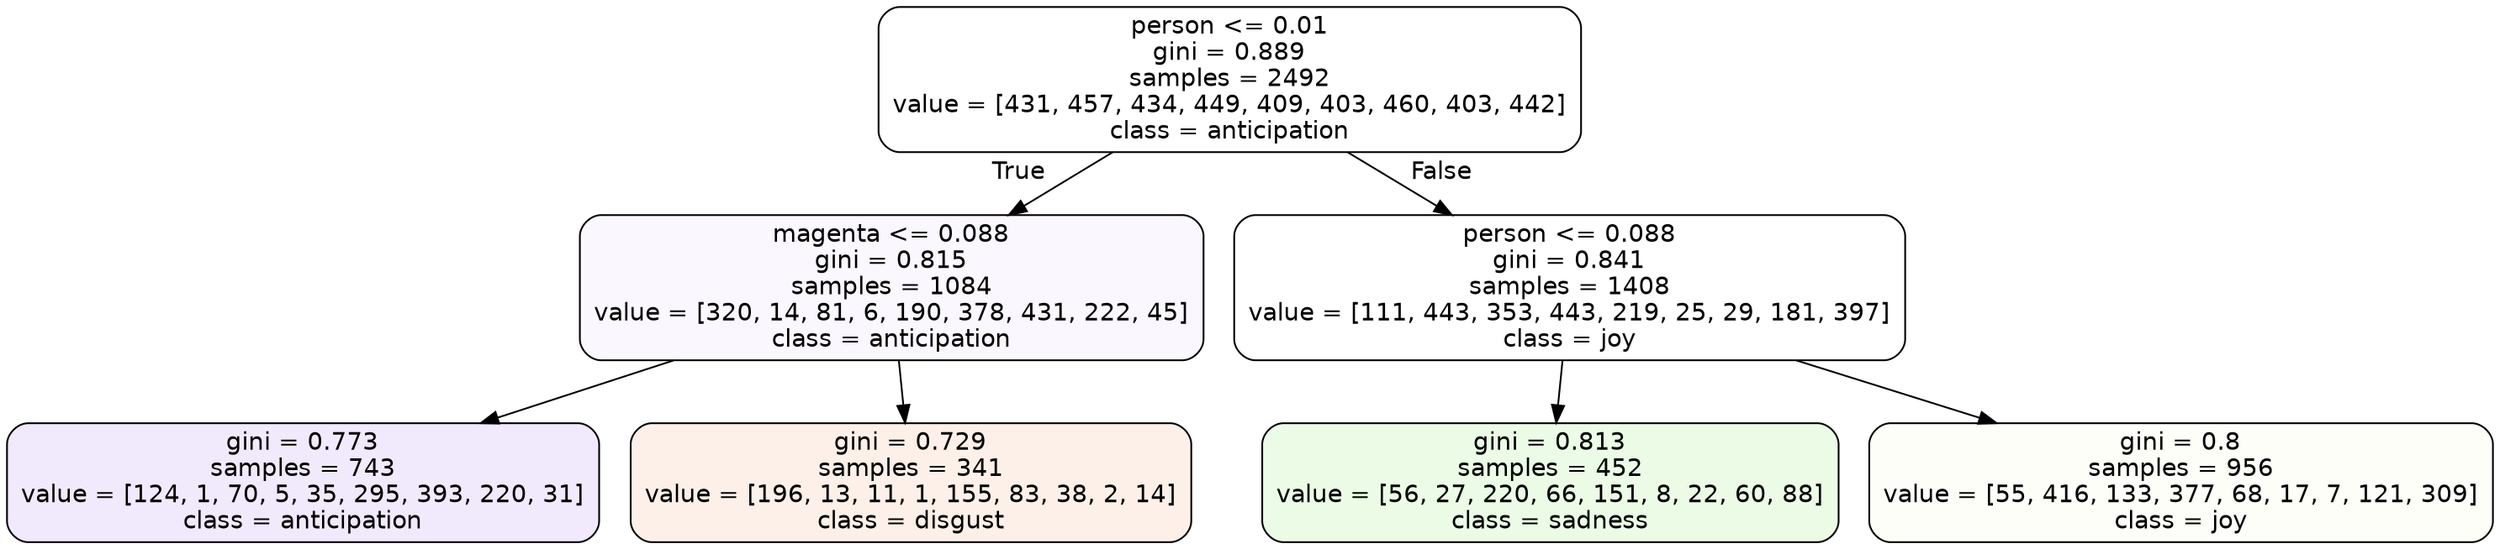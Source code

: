 digraph Tree {
node [shape=box, style="filled, rounded", color="black", fontname=helvetica] ;
edge [fontname=helvetica] ;
0 [label="person <= 0.01\ngini = 0.889\nsamples = 2492\nvalue = [431, 457, 434, 449, 409, 403, 460, 403, 442]\nclass = anticipation", fillcolor="#8139e500"] ;
1 [label="magenta <= 0.088\ngini = 0.815\nsamples = 1084\nvalue = [320, 14, 81, 6, 190, 378, 431, 222, 45]\nclass = anticipation", fillcolor="#8139e50a"] ;
0 -> 1 [labeldistance=2.5, labelangle=45, headlabel="True"] ;
2 [label="gini = 0.773\nsamples = 743\nvalue = [124, 1, 70, 5, 35, 295, 393, 220, 31]\nclass = anticipation", fillcolor="#8139e51c"] ;
1 -> 2 ;
3 [label="gini = 0.729\nsamples = 341\nvalue = [196, 13, 11, 1, 155, 83, 38, 2, 14]\nclass = disgust", fillcolor="#e581391d"] ;
1 -> 3 ;
4 [label="person <= 0.088\ngini = 0.841\nsamples = 1408\nvalue = [111, 443, 353, 443, 219, 25, 29, 181, 397]\nclass = joy", fillcolor="#d7e53900"] ;
0 -> 4 [labeldistance=2.5, labelangle=-45, headlabel="False"] ;
5 [label="gini = 0.813\nsamples = 452\nvalue = [56, 27, 220, 66, 151, 8, 22, 60, 88]\nclass = sadness", fillcolor="#64e53920"] ;
4 -> 5 ;
6 [label="gini = 0.8\nsamples = 956\nvalue = [55, 416, 133, 377, 68, 17, 7, 121, 309]\nclass = joy", fillcolor="#d7e53909"] ;
4 -> 6 ;
}